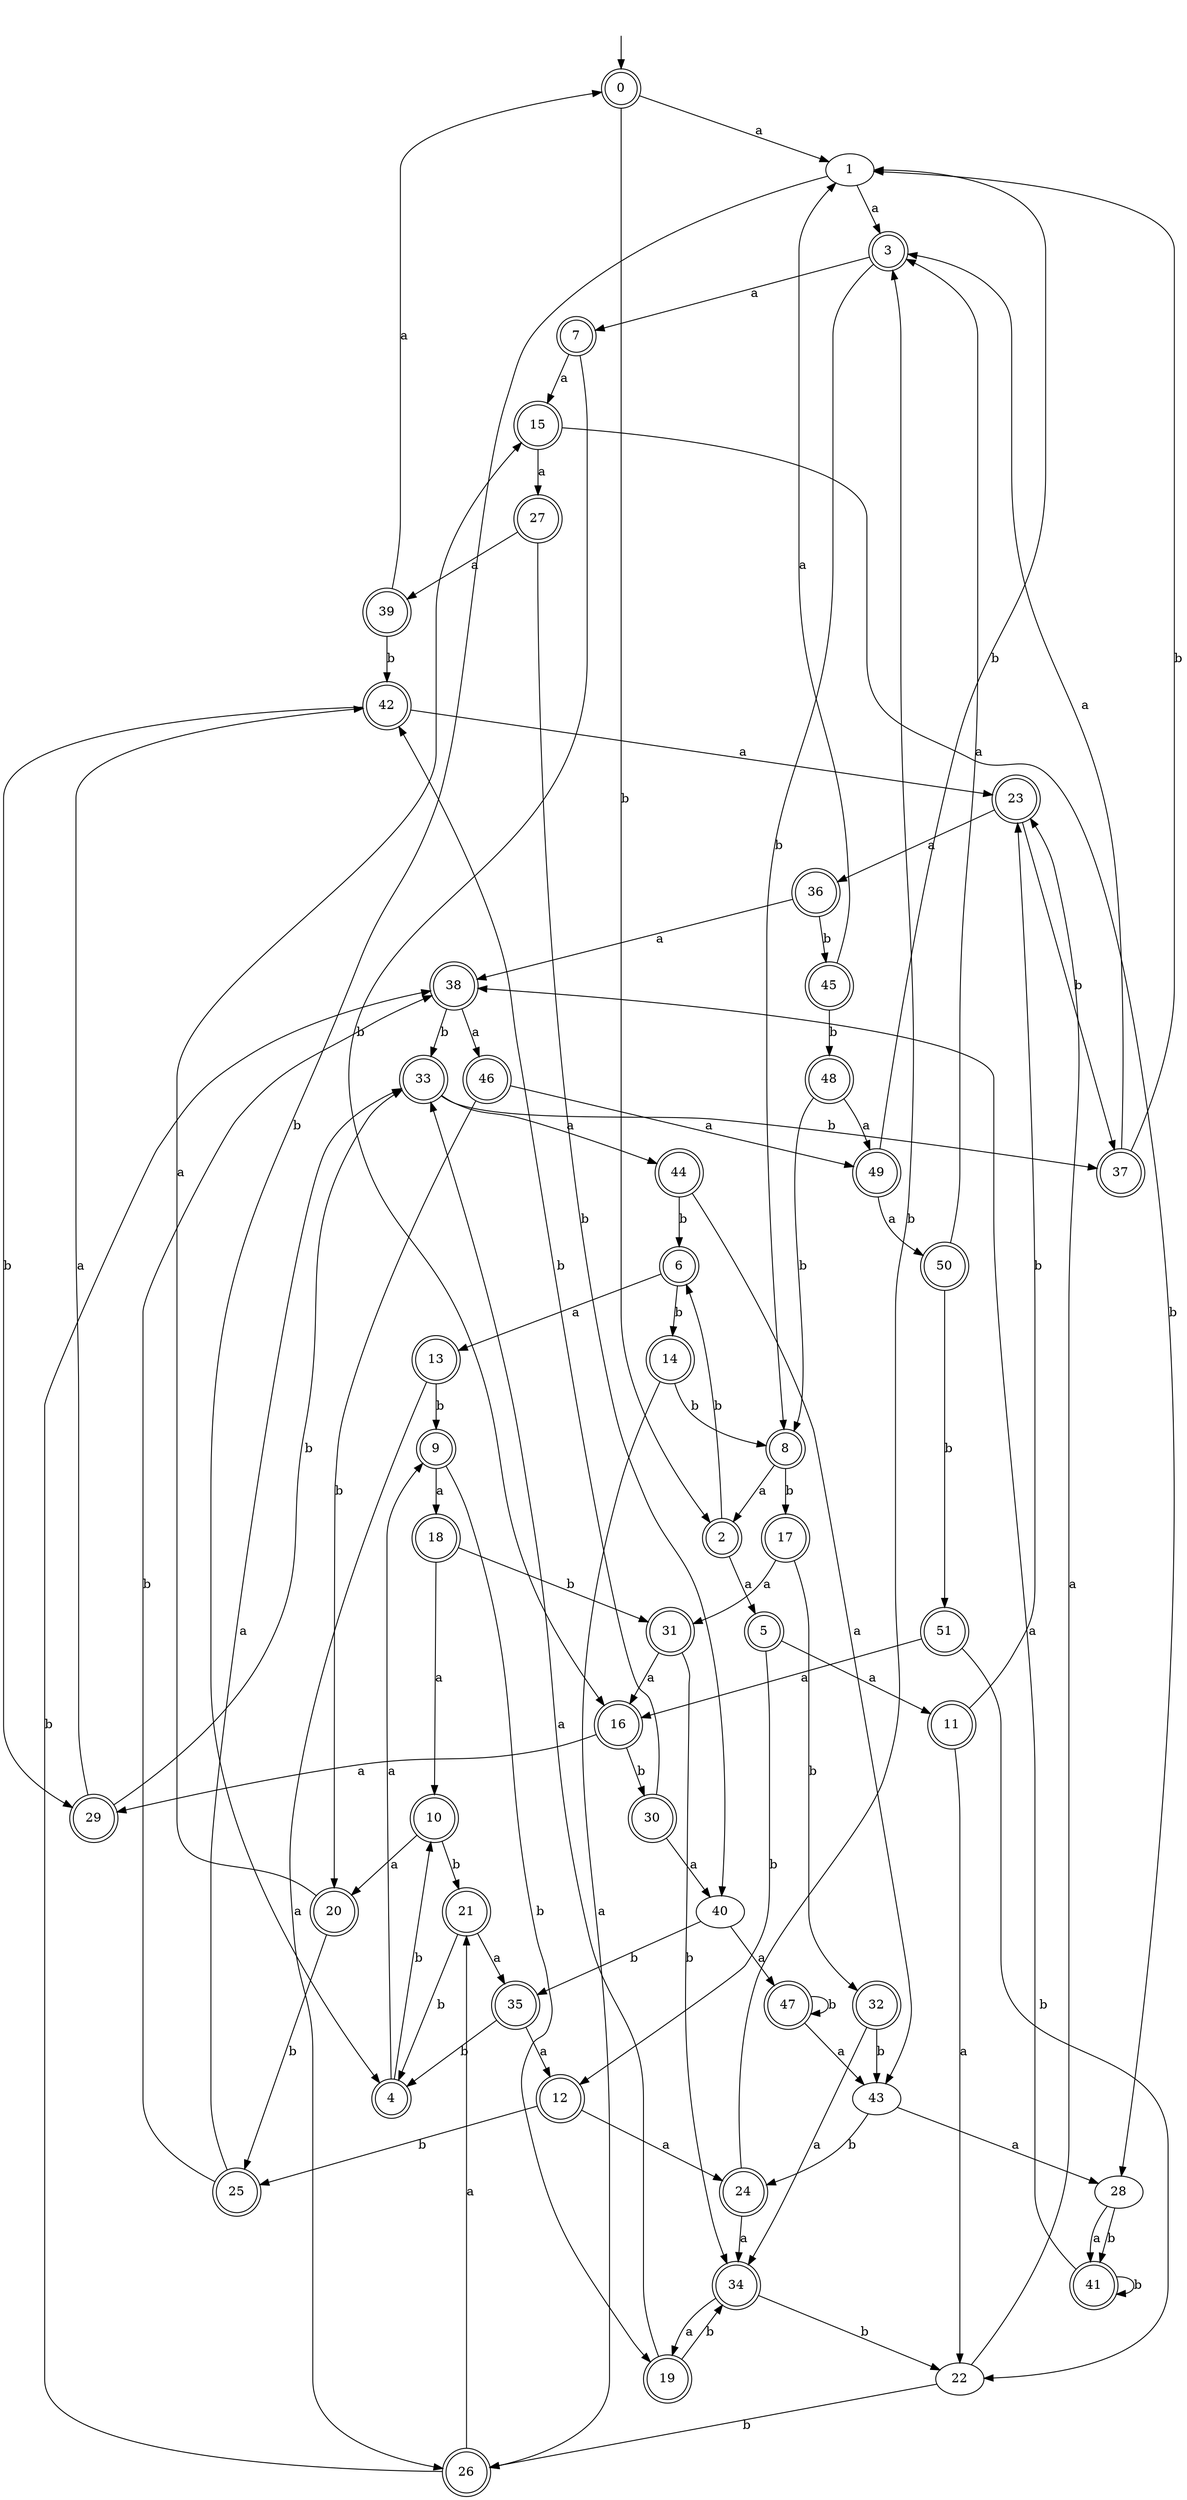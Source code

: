 digraph RandomDFA {
  __start0 [label="", shape=none];
  __start0 -> 0 [label=""];
  0 [shape=circle] [shape=doublecircle]
  0 -> 1 [label="a"]
  0 -> 2 [label="b"]
  1
  1 -> 3 [label="a"]
  1 -> 4 [label="b"]
  2 [shape=doublecircle]
  2 -> 5 [label="a"]
  2 -> 6 [label="b"]
  3 [shape=doublecircle]
  3 -> 7 [label="a"]
  3 -> 8 [label="b"]
  4 [shape=doublecircle]
  4 -> 9 [label="a"]
  4 -> 10 [label="b"]
  5 [shape=doublecircle]
  5 -> 11 [label="a"]
  5 -> 12 [label="b"]
  6 [shape=doublecircle]
  6 -> 13 [label="a"]
  6 -> 14 [label="b"]
  7 [shape=doublecircle]
  7 -> 15 [label="a"]
  7 -> 16 [label="b"]
  8 [shape=doublecircle]
  8 -> 2 [label="a"]
  8 -> 17 [label="b"]
  9 [shape=doublecircle]
  9 -> 18 [label="a"]
  9 -> 19 [label="b"]
  10 [shape=doublecircle]
  10 -> 20 [label="a"]
  10 -> 21 [label="b"]
  11 [shape=doublecircle]
  11 -> 22 [label="a"]
  11 -> 23 [label="b"]
  12 [shape=doublecircle]
  12 -> 24 [label="a"]
  12 -> 25 [label="b"]
  13 [shape=doublecircle]
  13 -> 26 [label="a"]
  13 -> 9 [label="b"]
  14 [shape=doublecircle]
  14 -> 26 [label="a"]
  14 -> 8 [label="b"]
  15 [shape=doublecircle]
  15 -> 27 [label="a"]
  15 -> 28 [label="b"]
  16 [shape=doublecircle]
  16 -> 29 [label="a"]
  16 -> 30 [label="b"]
  17 [shape=doublecircle]
  17 -> 31 [label="a"]
  17 -> 32 [label="b"]
  18 [shape=doublecircle]
  18 -> 10 [label="a"]
  18 -> 31 [label="b"]
  19 [shape=doublecircle]
  19 -> 33 [label="a"]
  19 -> 34 [label="b"]
  20 [shape=doublecircle]
  20 -> 15 [label="a"]
  20 -> 25 [label="b"]
  21 [shape=doublecircle]
  21 -> 35 [label="a"]
  21 -> 4 [label="b"]
  22
  22 -> 23 [label="a"]
  22 -> 26 [label="b"]
  23 [shape=doublecircle]
  23 -> 36 [label="a"]
  23 -> 37 [label="b"]
  24 [shape=doublecircle]
  24 -> 34 [label="a"]
  24 -> 3 [label="b"]
  25 [shape=doublecircle]
  25 -> 33 [label="a"]
  25 -> 38 [label="b"]
  26 [shape=doublecircle]
  26 -> 21 [label="a"]
  26 -> 38 [label="b"]
  27 [shape=doublecircle]
  27 -> 39 [label="a"]
  27 -> 40 [label="b"]
  28
  28 -> 41 [label="a"]
  28 -> 41 [label="b"]
  29 [shape=doublecircle]
  29 -> 42 [label="a"]
  29 -> 33 [label="b"]
  30 [shape=doublecircle]
  30 -> 40 [label="a"]
  30 -> 42 [label="b"]
  31 [shape=doublecircle]
  31 -> 16 [label="a"]
  31 -> 34 [label="b"]
  32 [shape=doublecircle]
  32 -> 34 [label="a"]
  32 -> 43 [label="b"]
  33 [shape=doublecircle]
  33 -> 44 [label="a"]
  33 -> 37 [label="b"]
  34 [shape=doublecircle]
  34 -> 19 [label="a"]
  34 -> 22 [label="b"]
  35 [shape=doublecircle]
  35 -> 12 [label="a"]
  35 -> 4 [label="b"]
  36 [shape=doublecircle]
  36 -> 38 [label="a"]
  36 -> 45 [label="b"]
  37 [shape=doublecircle]
  37 -> 3 [label="a"]
  37 -> 1 [label="b"]
  38 [shape=doublecircle]
  38 -> 46 [label="a"]
  38 -> 33 [label="b"]
  39 [shape=doublecircle]
  39 -> 0 [label="a"]
  39 -> 42 [label="b"]
  40
  40 -> 47 [label="a"]
  40 -> 35 [label="b"]
  41 [shape=doublecircle]
  41 -> 38 [label="a"]
  41 -> 41 [label="b"]
  42 [shape=doublecircle]
  42 -> 23 [label="a"]
  42 -> 29 [label="b"]
  43
  43 -> 28 [label="a"]
  43 -> 24 [label="b"]
  44 [shape=doublecircle]
  44 -> 43 [label="a"]
  44 -> 6 [label="b"]
  45 [shape=doublecircle]
  45 -> 1 [label="a"]
  45 -> 48 [label="b"]
  46 [shape=doublecircle]
  46 -> 49 [label="a"]
  46 -> 20 [label="b"]
  47 [shape=doublecircle]
  47 -> 43 [label="a"]
  47 -> 47 [label="b"]
  48 [shape=doublecircle]
  48 -> 49 [label="a"]
  48 -> 8 [label="b"]
  49 [shape=doublecircle]
  49 -> 50 [label="a"]
  49 -> 1 [label="b"]
  50 [shape=doublecircle]
  50 -> 3 [label="a"]
  50 -> 51 [label="b"]
  51 [shape=doublecircle]
  51 -> 16 [label="a"]
  51 -> 22 [label="b"]
}
